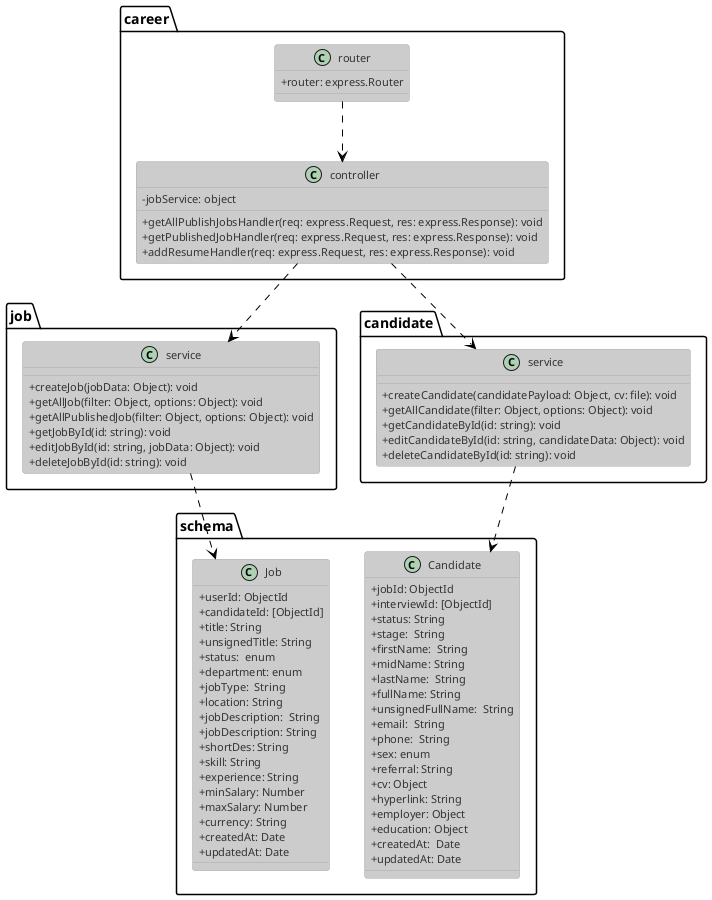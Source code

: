 @startuml careerClass
!theme reddress-lightblue

skinparam classAttributeIconSize 0
class career.controller{
    - {field} jobService: object

    + {method} getAllPublishJobsHandler(req: express.Request, res: express.Response): void
    + {method} getPublishedJobHandler(req: express.Request, res: express.Response): void
    + {method} addResumeHandler(req: express.Request, res: express.Response): void
}

class job.service{
    + {method} createJob(jobData: Object): void
    + {method} getAllJob(filter: Object, options: Object): void
    + {method} getAllPublishedJob(filter: Object, options: Object): void
    + {method} getJobById(id: string): void
    + {method} editJobById(id: string, jobData: Object): void
    + {method} deleteJobById(id: string): void
}

class candidate.service{
    + {method} createCandidate(candidatePayload: Object, cv: file): void
    + {method} getAllCandidate(filter: Object, options: Object): void
    + {method} getCandidateById(id: string): void
    + {method} editCandidateById(id: string, candidateData: Object): void
    + {method} deleteCandidateById(id: string): void
}

class career.router{
    + {field} router: express.Router
}

class schema.Candidate {
    + {field} jobId: ObjectId
    + {field} interviewId: [ObjectId]
    + {field} status: String
    + {field} stage:  String
    + {field} firstName:  String 
    + {field} midName: String
    + {field} lastName:  String 
    + {field} fullName: String 
    + {field} unsignedFullName:  String
    + {field} email:  String
    + {field} phone:  String
    + {field} sex: enum 
    + {field} referral: String 
    + {field} cv: Object
    + {field} hyperlink: String 
    + {field} employer: Object
    + {field} education: Object
    + {field} createdAt:  Date
    + {field} updatedAt: Date
}

class schema.Job {
    + {field} userId: ObjectId
    + {field} candidateId: [ObjectId]
    + {field} title: String
    + {field} unsignedTitle: String
    + {field} status:  enum 
    + {field} department: enum
    + {field} jobType:  String 
    + {field} location: String 
    + {field} jobDescription:  String
    + {field} jobDescription: String
    + {field} shortDes: String
    + {field} skill: String
    + {field} experience: String
    + {field} minSalary: Number
    + {field} maxSalary: Number
    + {field} currency: String
    + {field} createdAt: Date
    + {field} updatedAt: Date
}

career.router ..> career.controller
career.controller ..> job.service
career.controller ..> candidate.service
job.service ..> schema.Job
candidate.service ..> schema.Candidate
@enduml